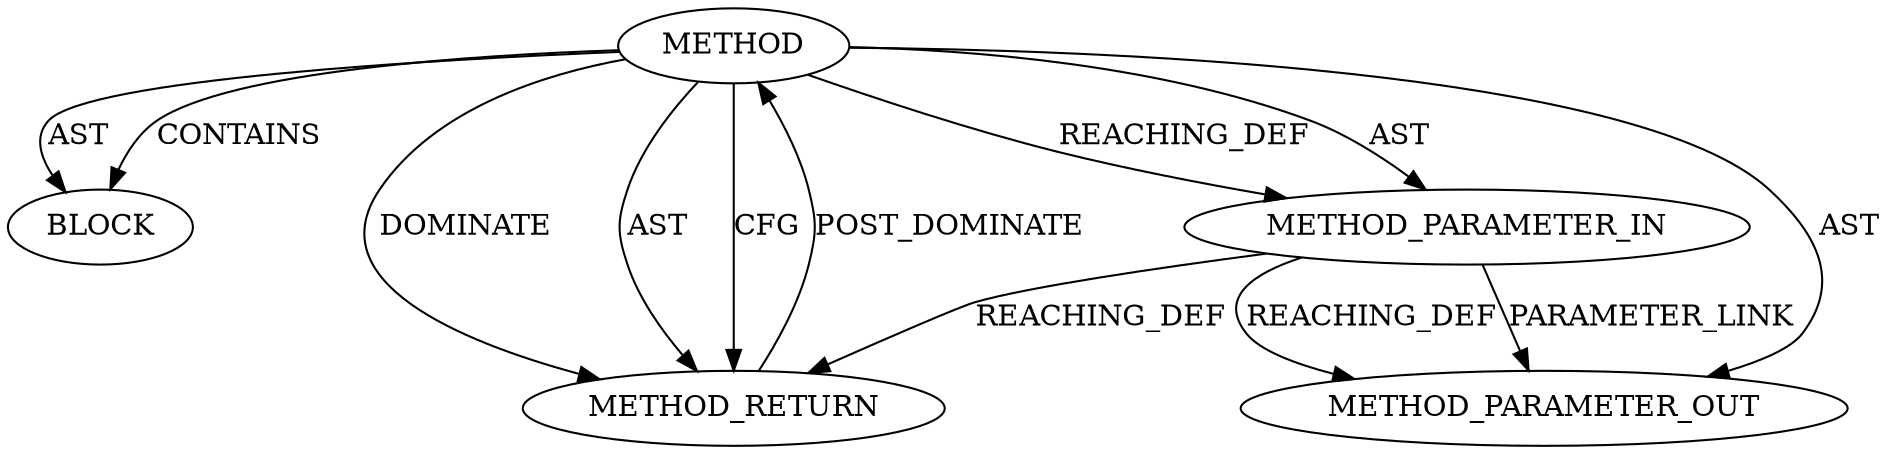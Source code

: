 digraph {
  2563 [label=BLOCK ORDER=1 ARGUMENT_INDEX=1 CODE="<empty>" TYPE_FULL_NAME="ANY"]
  2561 [label=METHOD AST_PARENT_TYPE="NAMESPACE_BLOCK" AST_PARENT_FULL_NAME="<global>" ORDER=0 CODE="<empty>" FULL_NAME="msg_destport" IS_EXTERNAL=true FILENAME="<empty>" SIGNATURE="" NAME="msg_destport"]
  2564 [label=METHOD_RETURN ORDER=2 CODE="RET" TYPE_FULL_NAME="ANY" EVALUATION_STRATEGY="BY_VALUE"]
  2562 [label=METHOD_PARAMETER_IN ORDER=1 CODE="p1" IS_VARIADIC=false TYPE_FULL_NAME="ANY" EVALUATION_STRATEGY="BY_VALUE" INDEX=1 NAME="p1"]
  2937 [label=METHOD_PARAMETER_OUT ORDER=1 CODE="p1" IS_VARIADIC=false TYPE_FULL_NAME="ANY" EVALUATION_STRATEGY="BY_VALUE" INDEX=1 NAME="p1"]
  2562 -> 2937 [label=REACHING_DEF VARIABLE="p1"]
  2562 -> 2564 [label=REACHING_DEF VARIABLE="p1"]
  2561 -> 2937 [label=AST ]
  2564 -> 2561 [label=POST_DOMINATE ]
  2562 -> 2937 [label=PARAMETER_LINK ]
  2561 -> 2563 [label=AST ]
  2561 -> 2564 [label=DOMINATE ]
  2561 -> 2564 [label=AST ]
  2561 -> 2562 [label=REACHING_DEF VARIABLE=""]
  2561 -> 2564 [label=CFG ]
  2561 -> 2562 [label=AST ]
  2561 -> 2563 [label=CONTAINS ]
}
